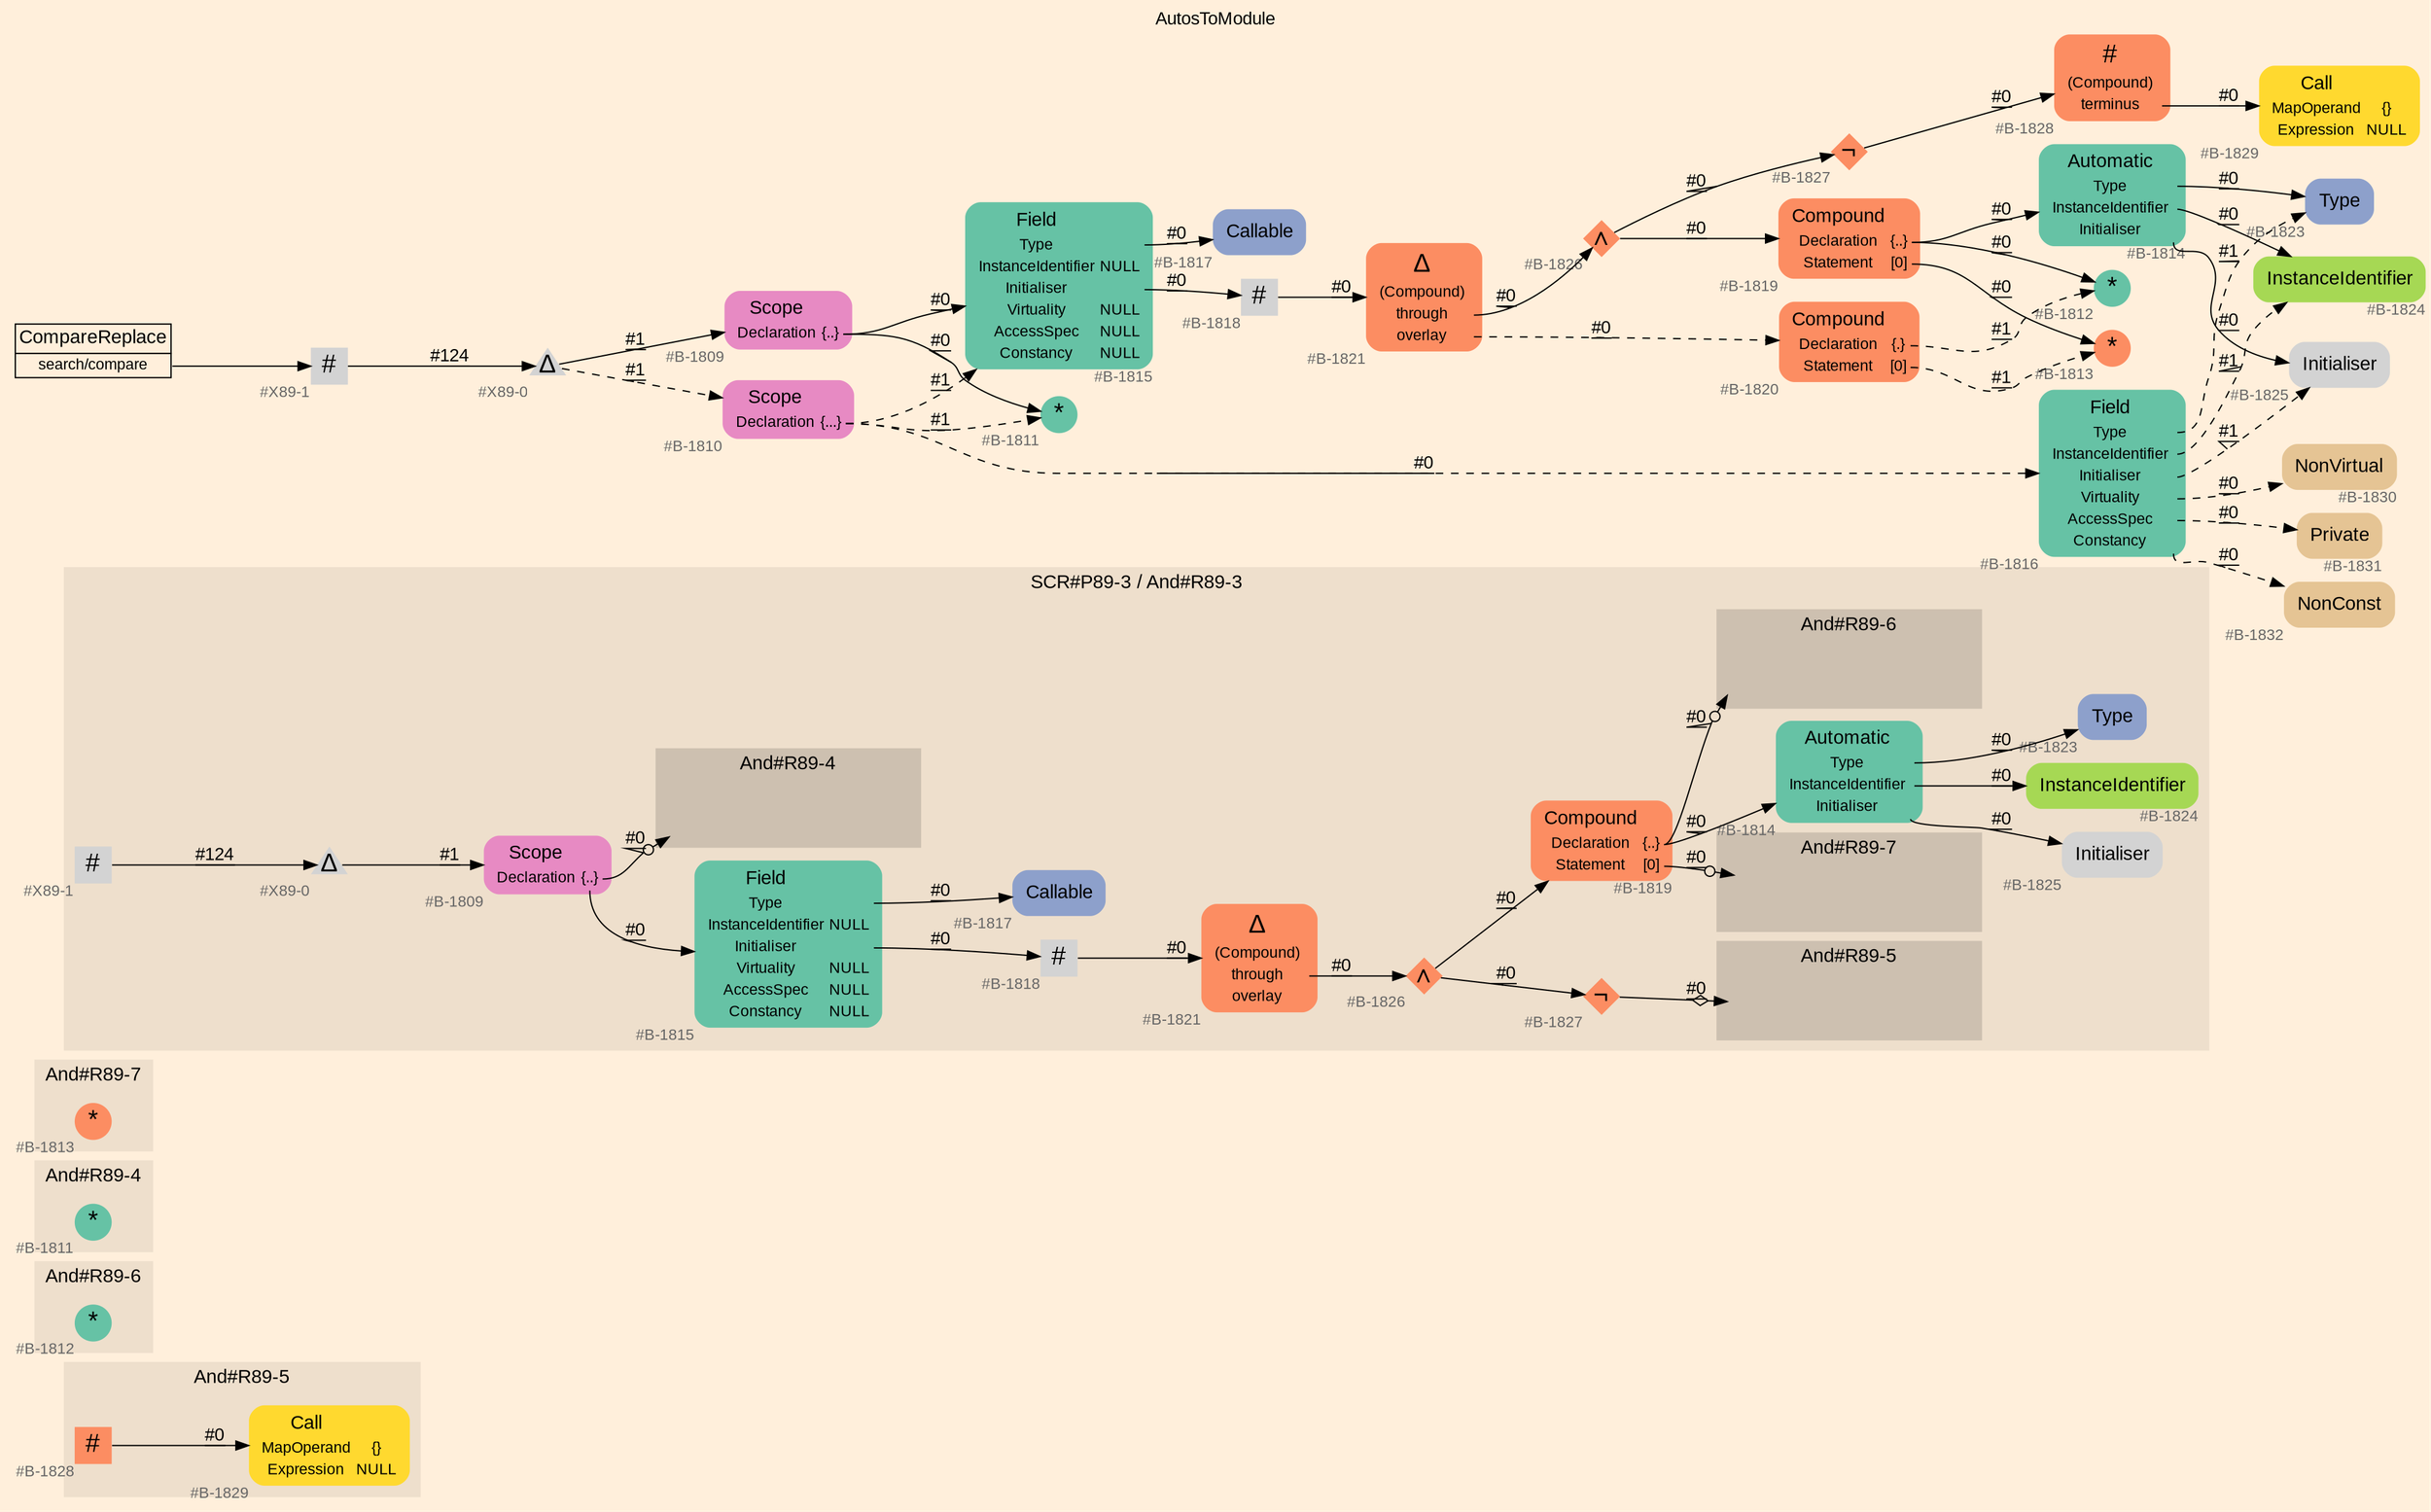 digraph "AutosToModule" {
label = "AutosToModule"
labelloc = t
graph [
    rankdir = "LR"
    ranksep = 0.3
    bgcolor = antiquewhite1
    color = black
    fontcolor = black
    fontname = "Arial"
];
node [
    fontname = "Arial"
];
edge [
    fontname = "Arial"
];

// -------------------- figure And#R89-5 --------------------
// -------- region And#R89-5 ----------
subgraph "clusterAnd#R89-5" {
    label = "And#R89-5"
    style = "filled"
    color = antiquewhite2
    fontsize = "15"
    // -------- block And#R89-5/#B-1829 ----------
    "And#R89-5/#B-1829" [
        fillcolor = "/set28/6"
        xlabel = "#B-1829"
        fontsize = "12"
        fontcolor = grey40
        shape = "plaintext"
        label = <<TABLE BORDER="0" CELLBORDER="0" CELLSPACING="0">
         <TR><TD><FONT COLOR="black" POINT-SIZE="15">Call</FONT></TD></TR>
         <TR><TD><FONT COLOR="black" POINT-SIZE="12">MapOperand</FONT></TD><TD PORT="port0"><FONT COLOR="black" POINT-SIZE="12">{}</FONT></TD></TR>
         <TR><TD><FONT COLOR="black" POINT-SIZE="12">Expression</FONT></TD><TD PORT="port1"><FONT COLOR="black" POINT-SIZE="12">NULL</FONT></TD></TR>
        </TABLE>>
        style = "rounded,filled"
    ];
    
    // -------- block And#R89-5/#B-1828 ----------
    "And#R89-5/#B-1828" [
        fillcolor = "/set28/2"
        xlabel = "#B-1828"
        fontsize = "12"
        fontcolor = grey40
        shape = "square"
        label = <<FONT COLOR="black" POINT-SIZE="20">#</FONT>>
        style = "filled"
        penwidth = 0.0
        fixedsize = true
        width = 0.4
        height = 0.4
    ];
    
}

"And#R89-5/#B-1828" -> "And#R89-5/#B-1829" [
    label = "#0"
    decorate = true
    color = black
    fontcolor = black
];


// -------------------- figure And#R89-6 --------------------
// -------- region And#R89-6 ----------
subgraph "clusterAnd#R89-6" {
    label = "And#R89-6"
    style = "filled"
    color = antiquewhite2
    fontsize = "15"
    // -------- block And#R89-6/#B-1812 ----------
    "And#R89-6/#B-1812" [
        fillcolor = "/set28/1"
        xlabel = "#B-1812"
        fontsize = "12"
        fontcolor = grey40
        shape = "circle"
        label = <<FONT COLOR="black" POINT-SIZE="20">*</FONT>>
        style = "filled"
        penwidth = 0.0
        fixedsize = true
        width = 0.4
        height = 0.4
    ];
    
}


// -------------------- figure And#R89-4 --------------------
// -------- region And#R89-4 ----------
subgraph "clusterAnd#R89-4" {
    label = "And#R89-4"
    style = "filled"
    color = antiquewhite2
    fontsize = "15"
    // -------- block And#R89-4/#B-1811 ----------
    "And#R89-4/#B-1811" [
        fillcolor = "/set28/1"
        xlabel = "#B-1811"
        fontsize = "12"
        fontcolor = grey40
        shape = "circle"
        label = <<FONT COLOR="black" POINT-SIZE="20">*</FONT>>
        style = "filled"
        penwidth = 0.0
        fixedsize = true
        width = 0.4
        height = 0.4
    ];
    
}


// -------------------- figure And#R89-7 --------------------
// -------- region And#R89-7 ----------
subgraph "clusterAnd#R89-7" {
    label = "And#R89-7"
    style = "filled"
    color = antiquewhite2
    fontsize = "15"
    // -------- block And#R89-7/#B-1813 ----------
    "And#R89-7/#B-1813" [
        fillcolor = "/set28/2"
        xlabel = "#B-1813"
        fontsize = "12"
        fontcolor = grey40
        shape = "circle"
        label = <<FONT COLOR="black" POINT-SIZE="20">*</FONT>>
        style = "filled"
        penwidth = 0.0
        fixedsize = true
        width = 0.4
        height = 0.4
    ];
    
}


// -------------------- figure And#R89-3 --------------------
// -------- region And#R89-3 ----------
subgraph "clusterAnd#R89-3" {
    label = "SCR#P89-3 / And#R89-3"
    style = "filled"
    color = antiquewhite2
    fontsize = "15"
    // -------- block And#R89-3/#X89-1 ----------
    "And#R89-3/#X89-1" [
        xlabel = "#X89-1"
        fontsize = "12"
        fontcolor = grey40
        shape = "square"
        label = <<FONT COLOR="black" POINT-SIZE="20">#</FONT>>
        style = "filled"
        penwidth = 0.0
        fixedsize = true
        width = 0.4
        height = 0.4
    ];
    
    // -------- block And#R89-3/#B-1826 ----------
    "And#R89-3/#B-1826" [
        fillcolor = "/set28/2"
        xlabel = "#B-1826"
        fontsize = "12"
        fontcolor = grey40
        shape = "diamond"
        label = <<FONT COLOR="black" POINT-SIZE="20">∧</FONT>>
        style = "filled"
        penwidth = 0.0
        fixedsize = true
        width = 0.4
        height = 0.4
    ];
    
    // -------- block And#R89-3/#X89-0 ----------
    "And#R89-3/#X89-0" [
        xlabel = "#X89-0"
        fontsize = "12"
        fontcolor = grey40
        shape = "triangle"
        label = <<FONT COLOR="black" POINT-SIZE="20">Δ</FONT>>
        style = "filled"
        penwidth = 0.0
        fixedsize = true
        width = 0.4
        height = 0.4
    ];
    
    // -------- block And#R89-3/#B-1809 ----------
    "And#R89-3/#B-1809" [
        fillcolor = "/set28/4"
        xlabel = "#B-1809"
        fontsize = "12"
        fontcolor = grey40
        shape = "plaintext"
        label = <<TABLE BORDER="0" CELLBORDER="0" CELLSPACING="0">
         <TR><TD><FONT COLOR="black" POINT-SIZE="15">Scope</FONT></TD></TR>
         <TR><TD><FONT COLOR="black" POINT-SIZE="12">Declaration</FONT></TD><TD PORT="port0"><FONT COLOR="black" POINT-SIZE="12">{..}</FONT></TD></TR>
        </TABLE>>
        style = "rounded,filled"
    ];
    
    // -------- block And#R89-3/#B-1827 ----------
    "And#R89-3/#B-1827" [
        fillcolor = "/set28/2"
        xlabel = "#B-1827"
        fontsize = "12"
        fontcolor = grey40
        shape = "diamond"
        label = <<FONT COLOR="black" POINT-SIZE="20">¬</FONT>>
        style = "filled"
        penwidth = 0.0
        fixedsize = true
        width = 0.4
        height = 0.4
    ];
    
    // -------- block And#R89-3/#B-1818 ----------
    "And#R89-3/#B-1818" [
        xlabel = "#B-1818"
        fontsize = "12"
        fontcolor = grey40
        shape = "square"
        label = <<FONT COLOR="black" POINT-SIZE="20">#</FONT>>
        style = "filled"
        penwidth = 0.0
        fixedsize = true
        width = 0.4
        height = 0.4
    ];
    
    // -------- block And#R89-3/#B-1821 ----------
    "And#R89-3/#B-1821" [
        fillcolor = "/set28/2"
        xlabel = "#B-1821"
        fontsize = "12"
        fontcolor = grey40
        shape = "plaintext"
        label = <<TABLE BORDER="0" CELLBORDER="0" CELLSPACING="0">
         <TR><TD><FONT COLOR="black" POINT-SIZE="20">Δ</FONT></TD></TR>
         <TR><TD><FONT COLOR="black" POINT-SIZE="12">(Compound)</FONT></TD><TD PORT="port0"></TD></TR>
         <TR><TD><FONT COLOR="black" POINT-SIZE="12">through</FONT></TD><TD PORT="port1"></TD></TR>
         <TR><TD><FONT COLOR="black" POINT-SIZE="12">overlay</FONT></TD><TD PORT="port2"></TD></TR>
        </TABLE>>
        style = "rounded,filled"
    ];
    
    // -------- block And#R89-3/#B-1817 ----------
    "And#R89-3/#B-1817" [
        fillcolor = "/set28/3"
        xlabel = "#B-1817"
        fontsize = "12"
        fontcolor = grey40
        shape = "plaintext"
        label = <<TABLE BORDER="0" CELLBORDER="0" CELLSPACING="0">
         <TR><TD><FONT COLOR="black" POINT-SIZE="15">Callable</FONT></TD></TR>
        </TABLE>>
        style = "rounded,filled"
    ];
    
    // -------- block And#R89-3/#B-1814 ----------
    "And#R89-3/#B-1814" [
        fillcolor = "/set28/1"
        xlabel = "#B-1814"
        fontsize = "12"
        fontcolor = grey40
        shape = "plaintext"
        label = <<TABLE BORDER="0" CELLBORDER="0" CELLSPACING="0">
         <TR><TD><FONT COLOR="black" POINT-SIZE="15">Automatic</FONT></TD></TR>
         <TR><TD><FONT COLOR="black" POINT-SIZE="12">Type</FONT></TD><TD PORT="port0"></TD></TR>
         <TR><TD><FONT COLOR="black" POINT-SIZE="12">InstanceIdentifier</FONT></TD><TD PORT="port1"></TD></TR>
         <TR><TD><FONT COLOR="black" POINT-SIZE="12">Initialiser</FONT></TD><TD PORT="port2"></TD></TR>
        </TABLE>>
        style = "rounded,filled"
    ];
    
    // -------- block And#R89-3/#B-1825 ----------
    "And#R89-3/#B-1825" [
        xlabel = "#B-1825"
        fontsize = "12"
        fontcolor = grey40
        shape = "plaintext"
        label = <<TABLE BORDER="0" CELLBORDER="0" CELLSPACING="0">
         <TR><TD><FONT COLOR="black" POINT-SIZE="15">Initialiser</FONT></TD></TR>
        </TABLE>>
        style = "rounded,filled"
    ];
    
    // -------- block And#R89-3/#B-1824 ----------
    "And#R89-3/#B-1824" [
        fillcolor = "/set28/5"
        xlabel = "#B-1824"
        fontsize = "12"
        fontcolor = grey40
        shape = "plaintext"
        label = <<TABLE BORDER="0" CELLBORDER="0" CELLSPACING="0">
         <TR><TD><FONT COLOR="black" POINT-SIZE="15">InstanceIdentifier</FONT></TD></TR>
        </TABLE>>
        style = "rounded,filled"
    ];
    
    // -------- block And#R89-3/#B-1819 ----------
    "And#R89-3/#B-1819" [
        fillcolor = "/set28/2"
        xlabel = "#B-1819"
        fontsize = "12"
        fontcolor = grey40
        shape = "plaintext"
        label = <<TABLE BORDER="0" CELLBORDER="0" CELLSPACING="0">
         <TR><TD><FONT COLOR="black" POINT-SIZE="15">Compound</FONT></TD></TR>
         <TR><TD><FONT COLOR="black" POINT-SIZE="12">Declaration</FONT></TD><TD PORT="port0"><FONT COLOR="black" POINT-SIZE="12">{..}</FONT></TD></TR>
         <TR><TD><FONT COLOR="black" POINT-SIZE="12">Statement</FONT></TD><TD PORT="port1"><FONT COLOR="black" POINT-SIZE="12">[0]</FONT></TD></TR>
        </TABLE>>
        style = "rounded,filled"
    ];
    
    // -------- block And#R89-3/#B-1815 ----------
    "And#R89-3/#B-1815" [
        fillcolor = "/set28/1"
        xlabel = "#B-1815"
        fontsize = "12"
        fontcolor = grey40
        shape = "plaintext"
        label = <<TABLE BORDER="0" CELLBORDER="0" CELLSPACING="0">
         <TR><TD><FONT COLOR="black" POINT-SIZE="15">Field</FONT></TD></TR>
         <TR><TD><FONT COLOR="black" POINT-SIZE="12">Type</FONT></TD><TD PORT="port0"></TD></TR>
         <TR><TD><FONT COLOR="black" POINT-SIZE="12">InstanceIdentifier</FONT></TD><TD PORT="port1"><FONT COLOR="black" POINT-SIZE="12">NULL</FONT></TD></TR>
         <TR><TD><FONT COLOR="black" POINT-SIZE="12">Initialiser</FONT></TD><TD PORT="port2"></TD></TR>
         <TR><TD><FONT COLOR="black" POINT-SIZE="12">Virtuality</FONT></TD><TD PORT="port3"><FONT COLOR="black" POINT-SIZE="12">NULL</FONT></TD></TR>
         <TR><TD><FONT COLOR="black" POINT-SIZE="12">AccessSpec</FONT></TD><TD PORT="port4"><FONT COLOR="black" POINT-SIZE="12">NULL</FONT></TD></TR>
         <TR><TD><FONT COLOR="black" POINT-SIZE="12">Constancy</FONT></TD><TD PORT="port5"><FONT COLOR="black" POINT-SIZE="12">NULL</FONT></TD></TR>
        </TABLE>>
        style = "rounded,filled"
    ];
    
    // -------- block And#R89-3/#B-1823 ----------
    "And#R89-3/#B-1823" [
        fillcolor = "/set28/3"
        xlabel = "#B-1823"
        fontsize = "12"
        fontcolor = grey40
        shape = "plaintext"
        label = <<TABLE BORDER="0" CELLBORDER="0" CELLSPACING="0">
         <TR><TD><FONT COLOR="black" POINT-SIZE="15">Type</FONT></TD></TR>
        </TABLE>>
        style = "rounded,filled"
    ];
    
    // -------- region And#R89-3/And#R89-4 ----------
    subgraph "clusterAnd#R89-3/And#R89-4" {
        label = "And#R89-4"
        style = "filled"
        color = antiquewhite3
        fontsize = "15"
        // -------- block And#R89-3/And#R89-4/#B-1811 ----------
        "And#R89-3/And#R89-4/#B-1811" [
            fillcolor = "/set28/1"
            xlabel = "#B-1811"
            fontsize = "12"
            fontcolor = grey40
            shape = "none"
            style = "invisible"
        ];
        
    }
    
    // -------- region And#R89-3/And#R89-5 ----------
    subgraph "clusterAnd#R89-3/And#R89-5" {
        label = "And#R89-5"
        style = "filled"
        color = antiquewhite3
        fontsize = "15"
        // -------- block And#R89-3/And#R89-5/#B-1828 ----------
        "And#R89-3/And#R89-5/#B-1828" [
            fillcolor = "/set28/2"
            xlabel = "#B-1828"
            fontsize = "12"
            fontcolor = grey40
            shape = "none"
            style = "invisible"
        ];
        
    }
    
    // -------- region And#R89-3/And#R89-6 ----------
    subgraph "clusterAnd#R89-3/And#R89-6" {
        label = "And#R89-6"
        style = "filled"
        color = antiquewhite3
        fontsize = "15"
        // -------- block And#R89-3/And#R89-6/#B-1812 ----------
        "And#R89-3/And#R89-6/#B-1812" [
            fillcolor = "/set28/1"
            xlabel = "#B-1812"
            fontsize = "12"
            fontcolor = grey40
            shape = "none"
            style = "invisible"
        ];
        
    }
    
    // -------- region And#R89-3/And#R89-7 ----------
    subgraph "clusterAnd#R89-3/And#R89-7" {
        label = "And#R89-7"
        style = "filled"
        color = antiquewhite3
        fontsize = "15"
        // -------- block And#R89-3/And#R89-7/#B-1813 ----------
        "And#R89-3/And#R89-7/#B-1813" [
            fillcolor = "/set28/2"
            xlabel = "#B-1813"
            fontsize = "12"
            fontcolor = grey40
            shape = "none"
            style = "invisible"
        ];
        
    }
    
}

"And#R89-3/#X89-1" -> "And#R89-3/#X89-0" [
    label = "#124"
    decorate = true
    color = black
    fontcolor = black
];

"And#R89-3/#B-1826" -> "And#R89-3/#B-1827" [
    label = "#0"
    decorate = true
    color = black
    fontcolor = black
];

"And#R89-3/#B-1826" -> "And#R89-3/#B-1819" [
    label = "#0"
    decorate = true
    color = black
    fontcolor = black
];

"And#R89-3/#X89-0" -> "And#R89-3/#B-1809" [
    label = "#1"
    decorate = true
    color = black
    fontcolor = black
];

"And#R89-3/#B-1809":port0 -> "And#R89-3/And#R89-4/#B-1811" [
    arrowhead="normalnoneodot"
    label = "#0"
    decorate = true
    color = black
    fontcolor = black
];

"And#R89-3/#B-1809":port0 -> "And#R89-3/#B-1815" [
    label = "#0"
    decorate = true
    color = black
    fontcolor = black
];

"And#R89-3/#B-1827" -> "And#R89-3/And#R89-5/#B-1828" [
    arrowhead="normalnoneodiamond"
    label = "#0"
    decorate = true
    color = black
    fontcolor = black
];

"And#R89-3/#B-1818" -> "And#R89-3/#B-1821" [
    label = "#0"
    decorate = true
    color = black
    fontcolor = black
];

"And#R89-3/#B-1821":port1 -> "And#R89-3/#B-1826" [
    label = "#0"
    decorate = true
    color = black
    fontcolor = black
];

"And#R89-3/#B-1814":port0 -> "And#R89-3/#B-1823" [
    label = "#0"
    decorate = true
    color = black
    fontcolor = black
];

"And#R89-3/#B-1814":port1 -> "And#R89-3/#B-1824" [
    label = "#0"
    decorate = true
    color = black
    fontcolor = black
];

"And#R89-3/#B-1814":port2 -> "And#R89-3/#B-1825" [
    label = "#0"
    decorate = true
    color = black
    fontcolor = black
];

"And#R89-3/#B-1819":port0 -> "And#R89-3/And#R89-6/#B-1812" [
    arrowhead="normalnoneodot"
    label = "#0"
    decorate = true
    color = black
    fontcolor = black
];

"And#R89-3/#B-1819":port0 -> "And#R89-3/#B-1814" [
    label = "#0"
    decorate = true
    color = black
    fontcolor = black
];

"And#R89-3/#B-1819":port1 -> "And#R89-3/And#R89-7/#B-1813" [
    arrowhead="normalnoneodot"
    label = "#0"
    decorate = true
    color = black
    fontcolor = black
];

"And#R89-3/#B-1815":port0 -> "And#R89-3/#B-1817" [
    label = "#0"
    decorate = true
    color = black
    fontcolor = black
];

"And#R89-3/#B-1815":port2 -> "And#R89-3/#B-1818" [
    label = "#0"
    decorate = true
    color = black
    fontcolor = black
];


// -------------------- transformation figure --------------------
// -------- block CR#X89-2 ----------
"CR#X89-2" [
    fillcolor = antiquewhite1
    fontsize = "12"
    fontcolor = grey40
    shape = "plaintext"
    label = <<TABLE BORDER="0" CELLBORDER="1" CELLSPACING="0">
     <TR><TD><FONT COLOR="black" POINT-SIZE="15">CompareReplace</FONT></TD></TR>
     <TR><TD PORT="port0"><FONT COLOR="black" POINT-SIZE="12">search/compare</FONT></TD></TR>
    </TABLE>>
    style = "filled"
    color = black
];

// -------- block #X89-1 ----------
"#X89-1" [
    xlabel = "#X89-1"
    fontsize = "12"
    fontcolor = grey40
    shape = "square"
    label = <<FONT COLOR="black" POINT-SIZE="20">#</FONT>>
    style = "filled"
    penwidth = 0.0
    fixedsize = true
    width = 0.4
    height = 0.4
];

// -------- block #X89-0 ----------
"#X89-0" [
    xlabel = "#X89-0"
    fontsize = "12"
    fontcolor = grey40
    shape = "triangle"
    label = <<FONT COLOR="black" POINT-SIZE="20">Δ</FONT>>
    style = "filled"
    penwidth = 0.0
    fixedsize = true
    width = 0.4
    height = 0.4
];

// -------- block #B-1809 ----------
"#B-1809" [
    fillcolor = "/set28/4"
    xlabel = "#B-1809"
    fontsize = "12"
    fontcolor = grey40
    shape = "plaintext"
    label = <<TABLE BORDER="0" CELLBORDER="0" CELLSPACING="0">
     <TR><TD><FONT COLOR="black" POINT-SIZE="15">Scope</FONT></TD></TR>
     <TR><TD><FONT COLOR="black" POINT-SIZE="12">Declaration</FONT></TD><TD PORT="port0"><FONT COLOR="black" POINT-SIZE="12">{..}</FONT></TD></TR>
    </TABLE>>
    style = "rounded,filled"
];

// -------- block #B-1811 ----------
"#B-1811" [
    fillcolor = "/set28/1"
    xlabel = "#B-1811"
    fontsize = "12"
    fontcolor = grey40
    shape = "circle"
    label = <<FONT COLOR="black" POINT-SIZE="20">*</FONT>>
    style = "filled"
    penwidth = 0.0
    fixedsize = true
    width = 0.4
    height = 0.4
];

// -------- block #B-1815 ----------
"#B-1815" [
    fillcolor = "/set28/1"
    xlabel = "#B-1815"
    fontsize = "12"
    fontcolor = grey40
    shape = "plaintext"
    label = <<TABLE BORDER="0" CELLBORDER="0" CELLSPACING="0">
     <TR><TD><FONT COLOR="black" POINT-SIZE="15">Field</FONT></TD></TR>
     <TR><TD><FONT COLOR="black" POINT-SIZE="12">Type</FONT></TD><TD PORT="port0"></TD></TR>
     <TR><TD><FONT COLOR="black" POINT-SIZE="12">InstanceIdentifier</FONT></TD><TD PORT="port1"><FONT COLOR="black" POINT-SIZE="12">NULL</FONT></TD></TR>
     <TR><TD><FONT COLOR="black" POINT-SIZE="12">Initialiser</FONT></TD><TD PORT="port2"></TD></TR>
     <TR><TD><FONT COLOR="black" POINT-SIZE="12">Virtuality</FONT></TD><TD PORT="port3"><FONT COLOR="black" POINT-SIZE="12">NULL</FONT></TD></TR>
     <TR><TD><FONT COLOR="black" POINT-SIZE="12">AccessSpec</FONT></TD><TD PORT="port4"><FONT COLOR="black" POINT-SIZE="12">NULL</FONT></TD></TR>
     <TR><TD><FONT COLOR="black" POINT-SIZE="12">Constancy</FONT></TD><TD PORT="port5"><FONT COLOR="black" POINT-SIZE="12">NULL</FONT></TD></TR>
    </TABLE>>
    style = "rounded,filled"
];

// -------- block #B-1817 ----------
"#B-1817" [
    fillcolor = "/set28/3"
    xlabel = "#B-1817"
    fontsize = "12"
    fontcolor = grey40
    shape = "plaintext"
    label = <<TABLE BORDER="0" CELLBORDER="0" CELLSPACING="0">
     <TR><TD><FONT COLOR="black" POINT-SIZE="15">Callable</FONT></TD></TR>
    </TABLE>>
    style = "rounded,filled"
];

// -------- block #B-1818 ----------
"#B-1818" [
    xlabel = "#B-1818"
    fontsize = "12"
    fontcolor = grey40
    shape = "square"
    label = <<FONT COLOR="black" POINT-SIZE="20">#</FONT>>
    style = "filled"
    penwidth = 0.0
    fixedsize = true
    width = 0.4
    height = 0.4
];

// -------- block #B-1821 ----------
"#B-1821" [
    fillcolor = "/set28/2"
    xlabel = "#B-1821"
    fontsize = "12"
    fontcolor = grey40
    shape = "plaintext"
    label = <<TABLE BORDER="0" CELLBORDER="0" CELLSPACING="0">
     <TR><TD><FONT COLOR="black" POINT-SIZE="20">Δ</FONT></TD></TR>
     <TR><TD><FONT COLOR="black" POINT-SIZE="12">(Compound)</FONT></TD><TD PORT="port0"></TD></TR>
     <TR><TD><FONT COLOR="black" POINT-SIZE="12">through</FONT></TD><TD PORT="port1"></TD></TR>
     <TR><TD><FONT COLOR="black" POINT-SIZE="12">overlay</FONT></TD><TD PORT="port2"></TD></TR>
    </TABLE>>
    style = "rounded,filled"
];

// -------- block #B-1826 ----------
"#B-1826" [
    fillcolor = "/set28/2"
    xlabel = "#B-1826"
    fontsize = "12"
    fontcolor = grey40
    shape = "diamond"
    label = <<FONT COLOR="black" POINT-SIZE="20">∧</FONT>>
    style = "filled"
    penwidth = 0.0
    fixedsize = true
    width = 0.4
    height = 0.4
];

// -------- block #B-1827 ----------
"#B-1827" [
    fillcolor = "/set28/2"
    xlabel = "#B-1827"
    fontsize = "12"
    fontcolor = grey40
    shape = "diamond"
    label = <<FONT COLOR="black" POINT-SIZE="20">¬</FONT>>
    style = "filled"
    penwidth = 0.0
    fixedsize = true
    width = 0.4
    height = 0.4
];

// -------- block #B-1828 ----------
"#B-1828" [
    fillcolor = "/set28/2"
    xlabel = "#B-1828"
    fontsize = "12"
    fontcolor = grey40
    shape = "plaintext"
    label = <<TABLE BORDER="0" CELLBORDER="0" CELLSPACING="0">
     <TR><TD><FONT COLOR="black" POINT-SIZE="20">#</FONT></TD></TR>
     <TR><TD><FONT COLOR="black" POINT-SIZE="12">(Compound)</FONT></TD><TD PORT="port0"></TD></TR>
     <TR><TD><FONT COLOR="black" POINT-SIZE="12">terminus</FONT></TD><TD PORT="port1"></TD></TR>
    </TABLE>>
    style = "rounded,filled"
];

// -------- block #B-1829 ----------
"#B-1829" [
    fillcolor = "/set28/6"
    xlabel = "#B-1829"
    fontsize = "12"
    fontcolor = grey40
    shape = "plaintext"
    label = <<TABLE BORDER="0" CELLBORDER="0" CELLSPACING="0">
     <TR><TD><FONT COLOR="black" POINT-SIZE="15">Call</FONT></TD></TR>
     <TR><TD><FONT COLOR="black" POINT-SIZE="12">MapOperand</FONT></TD><TD PORT="port0"><FONT COLOR="black" POINT-SIZE="12">{}</FONT></TD></TR>
     <TR><TD><FONT COLOR="black" POINT-SIZE="12">Expression</FONT></TD><TD PORT="port1"><FONT COLOR="black" POINT-SIZE="12">NULL</FONT></TD></TR>
    </TABLE>>
    style = "rounded,filled"
];

// -------- block #B-1819 ----------
"#B-1819" [
    fillcolor = "/set28/2"
    xlabel = "#B-1819"
    fontsize = "12"
    fontcolor = grey40
    shape = "plaintext"
    label = <<TABLE BORDER="0" CELLBORDER="0" CELLSPACING="0">
     <TR><TD><FONT COLOR="black" POINT-SIZE="15">Compound</FONT></TD></TR>
     <TR><TD><FONT COLOR="black" POINT-SIZE="12">Declaration</FONT></TD><TD PORT="port0"><FONT COLOR="black" POINT-SIZE="12">{..}</FONT></TD></TR>
     <TR><TD><FONT COLOR="black" POINT-SIZE="12">Statement</FONT></TD><TD PORT="port1"><FONT COLOR="black" POINT-SIZE="12">[0]</FONT></TD></TR>
    </TABLE>>
    style = "rounded,filled"
];

// -------- block #B-1812 ----------
"#B-1812" [
    fillcolor = "/set28/1"
    xlabel = "#B-1812"
    fontsize = "12"
    fontcolor = grey40
    shape = "circle"
    label = <<FONT COLOR="black" POINT-SIZE="20">*</FONT>>
    style = "filled"
    penwidth = 0.0
    fixedsize = true
    width = 0.4
    height = 0.4
];

// -------- block #B-1814 ----------
"#B-1814" [
    fillcolor = "/set28/1"
    xlabel = "#B-1814"
    fontsize = "12"
    fontcolor = grey40
    shape = "plaintext"
    label = <<TABLE BORDER="0" CELLBORDER="0" CELLSPACING="0">
     <TR><TD><FONT COLOR="black" POINT-SIZE="15">Automatic</FONT></TD></TR>
     <TR><TD><FONT COLOR="black" POINT-SIZE="12">Type</FONT></TD><TD PORT="port0"></TD></TR>
     <TR><TD><FONT COLOR="black" POINT-SIZE="12">InstanceIdentifier</FONT></TD><TD PORT="port1"></TD></TR>
     <TR><TD><FONT COLOR="black" POINT-SIZE="12">Initialiser</FONT></TD><TD PORT="port2"></TD></TR>
    </TABLE>>
    style = "rounded,filled"
];

// -------- block #B-1823 ----------
"#B-1823" [
    fillcolor = "/set28/3"
    xlabel = "#B-1823"
    fontsize = "12"
    fontcolor = grey40
    shape = "plaintext"
    label = <<TABLE BORDER="0" CELLBORDER="0" CELLSPACING="0">
     <TR><TD><FONT COLOR="black" POINT-SIZE="15">Type</FONT></TD></TR>
    </TABLE>>
    style = "rounded,filled"
];

// -------- block #B-1824 ----------
"#B-1824" [
    fillcolor = "/set28/5"
    xlabel = "#B-1824"
    fontsize = "12"
    fontcolor = grey40
    shape = "plaintext"
    label = <<TABLE BORDER="0" CELLBORDER="0" CELLSPACING="0">
     <TR><TD><FONT COLOR="black" POINT-SIZE="15">InstanceIdentifier</FONT></TD></TR>
    </TABLE>>
    style = "rounded,filled"
];

// -------- block #B-1825 ----------
"#B-1825" [
    xlabel = "#B-1825"
    fontsize = "12"
    fontcolor = grey40
    shape = "plaintext"
    label = <<TABLE BORDER="0" CELLBORDER="0" CELLSPACING="0">
     <TR><TD><FONT COLOR="black" POINT-SIZE="15">Initialiser</FONT></TD></TR>
    </TABLE>>
    style = "rounded,filled"
];

// -------- block #B-1813 ----------
"#B-1813" [
    fillcolor = "/set28/2"
    xlabel = "#B-1813"
    fontsize = "12"
    fontcolor = grey40
    shape = "circle"
    label = <<FONT COLOR="black" POINT-SIZE="20">*</FONT>>
    style = "filled"
    penwidth = 0.0
    fixedsize = true
    width = 0.4
    height = 0.4
];

// -------- block #B-1820 ----------
"#B-1820" [
    fillcolor = "/set28/2"
    xlabel = "#B-1820"
    fontsize = "12"
    fontcolor = grey40
    shape = "plaintext"
    label = <<TABLE BORDER="0" CELLBORDER="0" CELLSPACING="0">
     <TR><TD><FONT COLOR="black" POINT-SIZE="15">Compound</FONT></TD></TR>
     <TR><TD><FONT COLOR="black" POINT-SIZE="12">Declaration</FONT></TD><TD PORT="port0"><FONT COLOR="black" POINT-SIZE="12">{.}</FONT></TD></TR>
     <TR><TD><FONT COLOR="black" POINT-SIZE="12">Statement</FONT></TD><TD PORT="port1"><FONT COLOR="black" POINT-SIZE="12">[0]</FONT></TD></TR>
    </TABLE>>
    style = "rounded,filled"
];

// -------- block #B-1810 ----------
"#B-1810" [
    fillcolor = "/set28/4"
    xlabel = "#B-1810"
    fontsize = "12"
    fontcolor = grey40
    shape = "plaintext"
    label = <<TABLE BORDER="0" CELLBORDER="0" CELLSPACING="0">
     <TR><TD><FONT COLOR="black" POINT-SIZE="15">Scope</FONT></TD></TR>
     <TR><TD><FONT COLOR="black" POINT-SIZE="12">Declaration</FONT></TD><TD PORT="port0"><FONT COLOR="black" POINT-SIZE="12">{...}</FONT></TD></TR>
    </TABLE>>
    style = "rounded,filled"
];

// -------- block #B-1816 ----------
"#B-1816" [
    fillcolor = "/set28/1"
    xlabel = "#B-1816"
    fontsize = "12"
    fontcolor = grey40
    shape = "plaintext"
    label = <<TABLE BORDER="0" CELLBORDER="0" CELLSPACING="0">
     <TR><TD><FONT COLOR="black" POINT-SIZE="15">Field</FONT></TD></TR>
     <TR><TD><FONT COLOR="black" POINT-SIZE="12">Type</FONT></TD><TD PORT="port0"></TD></TR>
     <TR><TD><FONT COLOR="black" POINT-SIZE="12">InstanceIdentifier</FONT></TD><TD PORT="port1"></TD></TR>
     <TR><TD><FONT COLOR="black" POINT-SIZE="12">Initialiser</FONT></TD><TD PORT="port2"></TD></TR>
     <TR><TD><FONT COLOR="black" POINT-SIZE="12">Virtuality</FONT></TD><TD PORT="port3"></TD></TR>
     <TR><TD><FONT COLOR="black" POINT-SIZE="12">AccessSpec</FONT></TD><TD PORT="port4"></TD></TR>
     <TR><TD><FONT COLOR="black" POINT-SIZE="12">Constancy</FONT></TD><TD PORT="port5"></TD></TR>
    </TABLE>>
    style = "rounded,filled"
];

// -------- block #B-1830 ----------
"#B-1830" [
    fillcolor = "/set28/7"
    xlabel = "#B-1830"
    fontsize = "12"
    fontcolor = grey40
    shape = "plaintext"
    label = <<TABLE BORDER="0" CELLBORDER="0" CELLSPACING="0">
     <TR><TD><FONT COLOR="black" POINT-SIZE="15">NonVirtual</FONT></TD></TR>
    </TABLE>>
    style = "rounded,filled"
];

// -------- block #B-1831 ----------
"#B-1831" [
    fillcolor = "/set28/7"
    xlabel = "#B-1831"
    fontsize = "12"
    fontcolor = grey40
    shape = "plaintext"
    label = <<TABLE BORDER="0" CELLBORDER="0" CELLSPACING="0">
     <TR><TD><FONT COLOR="black" POINT-SIZE="15">Private</FONT></TD></TR>
    </TABLE>>
    style = "rounded,filled"
];

// -------- block #B-1832 ----------
"#B-1832" [
    fillcolor = "/set28/7"
    xlabel = "#B-1832"
    fontsize = "12"
    fontcolor = grey40
    shape = "plaintext"
    label = <<TABLE BORDER="0" CELLBORDER="0" CELLSPACING="0">
     <TR><TD><FONT COLOR="black" POINT-SIZE="15">NonConst</FONT></TD></TR>
    </TABLE>>
    style = "rounded,filled"
];

"CR#X89-2":port0 -> "#X89-1" [
    label = ""
    decorate = true
    color = black
    fontcolor = black
];

"#X89-1" -> "#X89-0" [
    label = "#124"
    decorate = true
    color = black
    fontcolor = black
];

"#X89-0" -> "#B-1809" [
    label = "#1"
    decorate = true
    color = black
    fontcolor = black
];

"#X89-0" -> "#B-1810" [
    style="dashed"
    label = "#1"
    decorate = true
    color = black
    fontcolor = black
];

"#B-1809":port0 -> "#B-1811" [
    label = "#0"
    decorate = true
    color = black
    fontcolor = black
];

"#B-1809":port0 -> "#B-1815" [
    label = "#0"
    decorate = true
    color = black
    fontcolor = black
];

"#B-1815":port0 -> "#B-1817" [
    label = "#0"
    decorate = true
    color = black
    fontcolor = black
];

"#B-1815":port2 -> "#B-1818" [
    label = "#0"
    decorate = true
    color = black
    fontcolor = black
];

"#B-1818" -> "#B-1821" [
    label = "#0"
    decorate = true
    color = black
    fontcolor = black
];

"#B-1821":port1 -> "#B-1826" [
    label = "#0"
    decorate = true
    color = black
    fontcolor = black
];

"#B-1821":port2 -> "#B-1820" [
    style="dashed"
    label = "#0"
    decorate = true
    color = black
    fontcolor = black
];

"#B-1826" -> "#B-1827" [
    label = "#0"
    decorate = true
    color = black
    fontcolor = black
];

"#B-1826" -> "#B-1819" [
    label = "#0"
    decorate = true
    color = black
    fontcolor = black
];

"#B-1827" -> "#B-1828" [
    label = "#0"
    decorate = true
    color = black
    fontcolor = black
];

"#B-1828":port1 -> "#B-1829" [
    label = "#0"
    decorate = true
    color = black
    fontcolor = black
];

"#B-1819":port0 -> "#B-1812" [
    label = "#0"
    decorate = true
    color = black
    fontcolor = black
];

"#B-1819":port0 -> "#B-1814" [
    label = "#0"
    decorate = true
    color = black
    fontcolor = black
];

"#B-1819":port1 -> "#B-1813" [
    label = "#0"
    decorate = true
    color = black
    fontcolor = black
];

"#B-1814":port0 -> "#B-1823" [
    label = "#0"
    decorate = true
    color = black
    fontcolor = black
];

"#B-1814":port1 -> "#B-1824" [
    label = "#0"
    decorate = true
    color = black
    fontcolor = black
];

"#B-1814":port2 -> "#B-1825" [
    label = "#0"
    decorate = true
    color = black
    fontcolor = black
];

"#B-1820":port0 -> "#B-1812" [
    style="dashed"
    label = "#1"
    decorate = true
    color = black
    fontcolor = black
];

"#B-1820":port1 -> "#B-1813" [
    style="dashed"
    label = "#1"
    decorate = true
    color = black
    fontcolor = black
];

"#B-1810":port0 -> "#B-1811" [
    style="dashed"
    label = "#1"
    decorate = true
    color = black
    fontcolor = black
];

"#B-1810":port0 -> "#B-1815" [
    style="dashed"
    label = "#1"
    decorate = true
    color = black
    fontcolor = black
];

"#B-1810":port0 -> "#B-1816" [
    style="dashed"
    label = "#0"
    decorate = true
    color = black
    fontcolor = black
];

"#B-1816":port0 -> "#B-1823" [
    style="dashed"
    label = "#1"
    decorate = true
    color = black
    fontcolor = black
];

"#B-1816":port1 -> "#B-1824" [
    style="dashed"
    label = "#1"
    decorate = true
    color = black
    fontcolor = black
];

"#B-1816":port2 -> "#B-1825" [
    style="dashed"
    label = "#1"
    decorate = true
    color = black
    fontcolor = black
];

"#B-1816":port3 -> "#B-1830" [
    style="dashed"
    label = "#0"
    decorate = true
    color = black
    fontcolor = black
];

"#B-1816":port4 -> "#B-1831" [
    style="dashed"
    label = "#0"
    decorate = true
    color = black
    fontcolor = black
];

"#B-1816":port5 -> "#B-1832" [
    style="dashed"
    label = "#0"
    decorate = true
    color = black
    fontcolor = black
];


}
